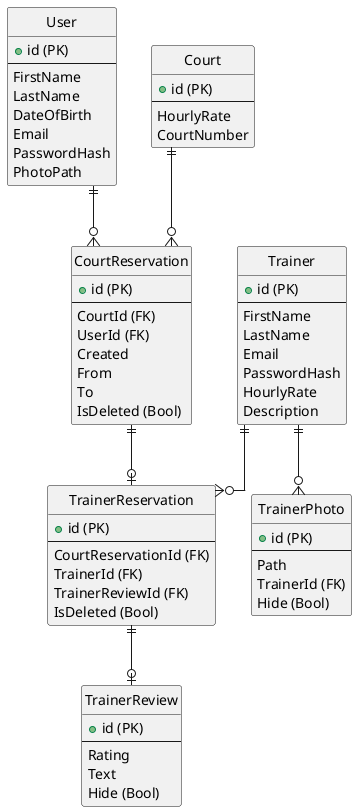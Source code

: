 @startuml

' hide the spot
hide circle

' avoid problems with angled crows feet
skinparam linetype ortho


entity User  {
  + id (PK)
  --
  FirstName
  LastName
  DateOfBirth
  Email
  PasswordHash
  PhotoPath
}

entity Trainer  {
  + id (PK)
  --
  FirstName
  LastName
  Email
  PasswordHash
  HourlyRate
  Description
}

entity TrainerPhoto {
  + id (PK)
  --
  Path
  TrainerId (FK)
  Hide (Bool)
}

entity TrainerReview {
  + id (PK)
  --
  Rating
  Text
  Hide (Bool)
}

entity Court {
  + id (PK)
  --
  HourlyRate
  CourtNumber
}

entity CourtReservation {
  + id (PK)
  --
  CourtId (FK)
  UserId (FK)
  Created
  From
  To
  IsDeleted (Bool)
}

entity TrainerReservation {
  + id (PK)
  --
  CourtReservationId (FK)
  TrainerId (FK)
  TrainerReviewId (FK)
  IsDeleted (Bool)
}

User ||--o{ CourtReservation
CourtReservation ||--o| TrainerReservation
Trainer ||--o{ TrainerReservation
Trainer ||--o{ TrainerPhoto
Court ||--o{ CourtReservation
TrainerReservation ||--o| TrainerReview

@enduml
